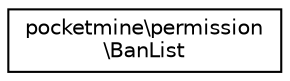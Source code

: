 digraph "Graphical Class Hierarchy"
{
 // INTERACTIVE_SVG=YES
 // LATEX_PDF_SIZE
  edge [fontname="Helvetica",fontsize="10",labelfontname="Helvetica",labelfontsize="10"];
  node [fontname="Helvetica",fontsize="10",shape=record];
  rankdir="LR";
  Node0 [label="pocketmine\\permission\l\\BanList",height=0.2,width=0.4,color="black", fillcolor="white", style="filled",URL="$db/d2a/classpocketmine_1_1permission_1_1_ban_list.html",tooltip=" "];
}
